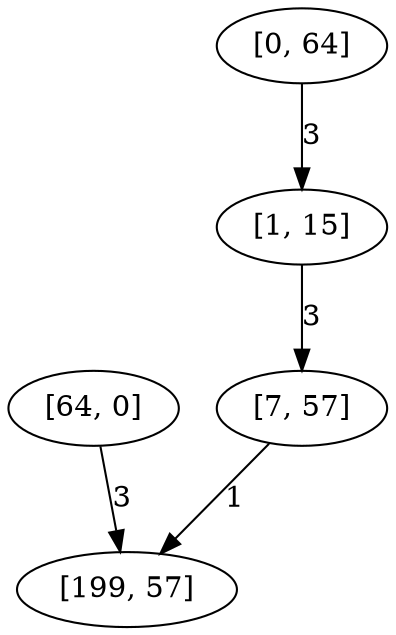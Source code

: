 digraph "DD" { 
graph [ ordering = "out"];
5001 -> 1[label = "3"];
5002 -> 3[label = "3"];
3 -> 2[label = "3"];
2 -> 1[label = "1"];
5001 [label = "[64, 0]",  shape = oval]
5002 [label = "[0, 64]",  shape = oval]
3 [label = "[1, 15]",  shape = oval]
2 [label = "[7, 57]",  shape = oval]
1 [label = "[199, 57]",  shape = oval]
}
